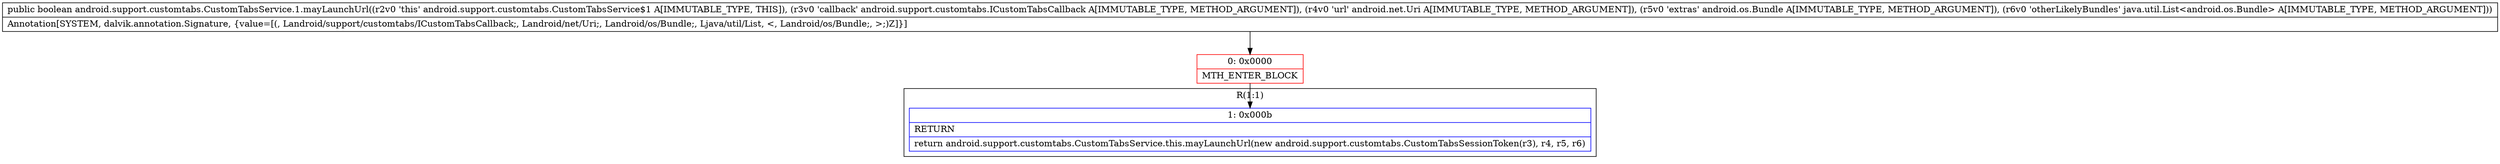 digraph "CFG forandroid.support.customtabs.CustomTabsService.1.mayLaunchUrl(Landroid\/support\/customtabs\/ICustomTabsCallback;Landroid\/net\/Uri;Landroid\/os\/Bundle;Ljava\/util\/List;)Z" {
subgraph cluster_Region_676917627 {
label = "R(1:1)";
node [shape=record,color=blue];
Node_1 [shape=record,label="{1\:\ 0x000b|RETURN\l|return android.support.customtabs.CustomTabsService.this.mayLaunchUrl(new android.support.customtabs.CustomTabsSessionToken(r3), r4, r5, r6)\l}"];
}
Node_0 [shape=record,color=red,label="{0\:\ 0x0000|MTH_ENTER_BLOCK\l}"];
MethodNode[shape=record,label="{public boolean android.support.customtabs.CustomTabsService.1.mayLaunchUrl((r2v0 'this' android.support.customtabs.CustomTabsService$1 A[IMMUTABLE_TYPE, THIS]), (r3v0 'callback' android.support.customtabs.ICustomTabsCallback A[IMMUTABLE_TYPE, METHOD_ARGUMENT]), (r4v0 'url' android.net.Uri A[IMMUTABLE_TYPE, METHOD_ARGUMENT]), (r5v0 'extras' android.os.Bundle A[IMMUTABLE_TYPE, METHOD_ARGUMENT]), (r6v0 'otherLikelyBundles' java.util.List\<android.os.Bundle\> A[IMMUTABLE_TYPE, METHOD_ARGUMENT]))  | Annotation[SYSTEM, dalvik.annotation.Signature, \{value=[(, Landroid\/support\/customtabs\/ICustomTabsCallback;, Landroid\/net\/Uri;, Landroid\/os\/Bundle;, Ljava\/util\/List, \<, Landroid\/os\/Bundle;, \>;)Z]\}]\l}"];
MethodNode -> Node_0;
Node_0 -> Node_1;
}

